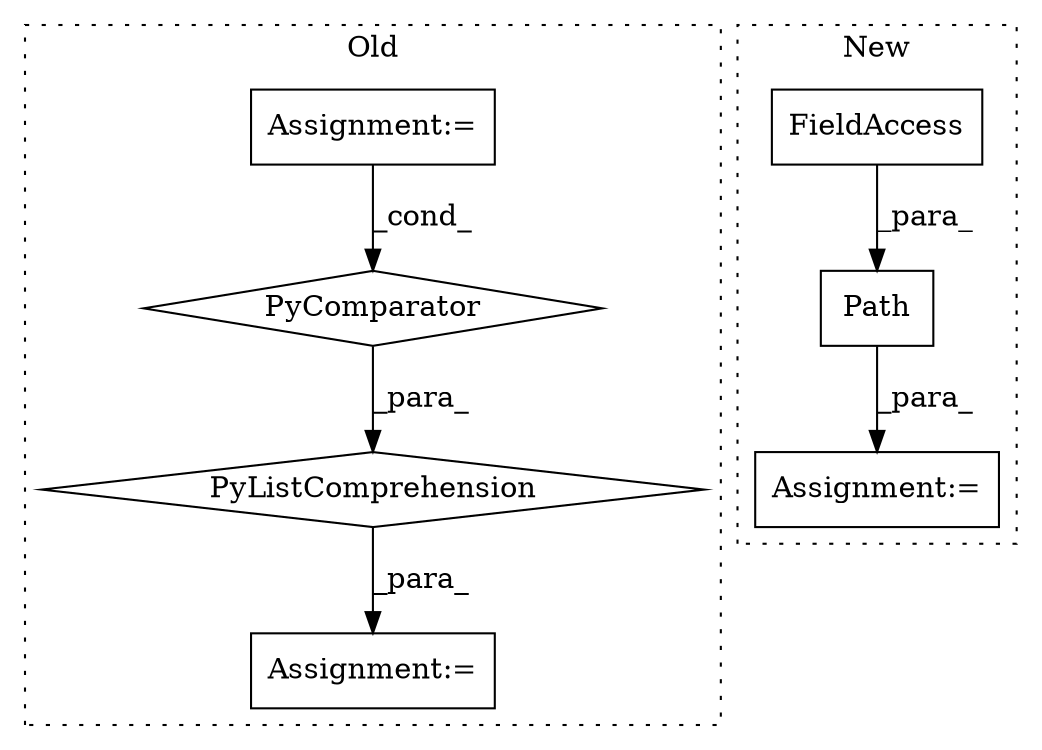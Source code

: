 digraph G {
subgraph cluster0 {
1 [label="PyListComprehension" a="109" s="965" l="115" shape="diamond"];
3 [label="Assignment:=" a="7" s="819" l="12" shape="box"];
4 [label="Assignment:=" a="7" s="953" l="12" shape="box"];
6 [label="PyComparator" a="113" s="1052" l="20" shape="diamond"];
label = "Old";
style="dotted";
}
subgraph cluster1 {
2 [label="Path" a="32" s="971,982" l="5,1" shape="box"];
5 [label="FieldAccess" a="22" s="976" l="6" shape="box"];
7 [label="Assignment:=" a="7" s="944" l="12" shape="box"];
label = "New";
style="dotted";
}
1 -> 4 [label="_para_"];
2 -> 7 [label="_para_"];
3 -> 6 [label="_cond_"];
5 -> 2 [label="_para_"];
6 -> 1 [label="_para_"];
}